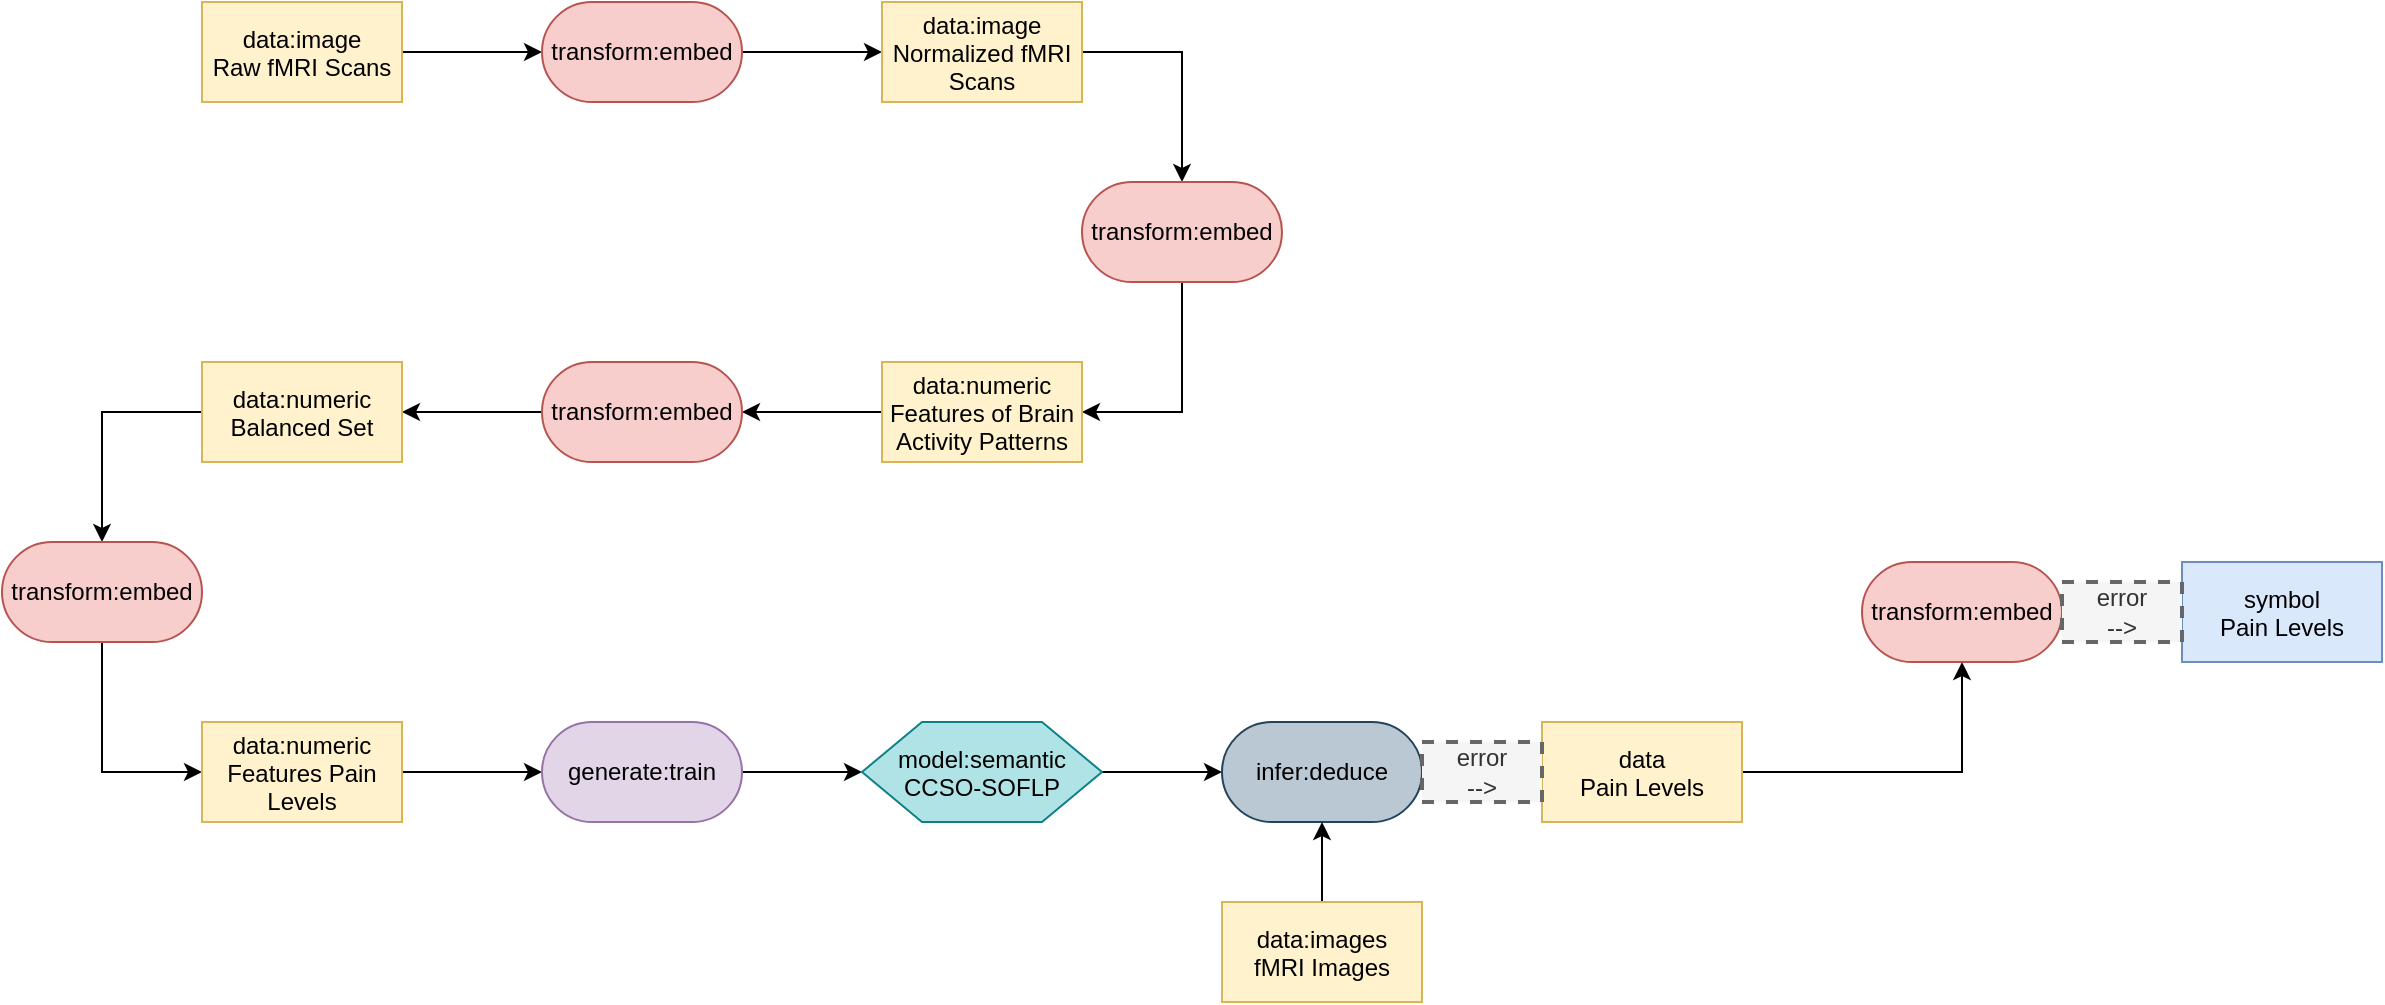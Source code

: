 <mxfile version="27.1.6" pages="2">
  <diagram name="Page-1" id="CsaCU7l57D1G4LR3KXsI">
    <mxGraphModel dx="1572" dy="942" grid="1" gridSize="10" guides="1" tooltips="1" connect="1" arrows="1" fold="1" page="1" pageScale="1" pageWidth="3300" pageHeight="4681" math="0" shadow="0">
      <root>
        <mxCell id="0" />
        <mxCell id="1" parent="0" />
        <mxCell id="HTi8NTZAB4kmOLBcCDnO-36" style="edgeStyle=orthogonalEdgeStyle;rounded=0;orthogonalLoop=1;jettySize=auto;html=1;entryX=0;entryY=0.5;entryDx=0;entryDy=0;" parent="1" source="HTi8NTZAB4kmOLBcCDnO-1" target="HTi8NTZAB4kmOLBcCDnO-2" edge="1">
          <mxGeometry relative="1" as="geometry" />
        </mxCell>
        <mxCell id="HTi8NTZAB4kmOLBcCDnO-1" value="data:image&#xa;Raw fMRI Scans" style="rectangle;fillColor=#fff2cc;strokeColor=#d6b656;" parent="1" name="data" vertex="1">
          <mxGeometry x="250" y="320" width="100" height="50" as="geometry" />
        </mxCell>
        <mxCell id="HTi8NTZAB4kmOLBcCDnO-5" style="edgeStyle=orthogonalEdgeStyle;rounded=0;orthogonalLoop=1;jettySize=auto;html=1;entryX=0;entryY=0.5;entryDx=0;entryDy=0;" parent="1" source="HTi8NTZAB4kmOLBcCDnO-2" target="HTi8NTZAB4kmOLBcCDnO-3" edge="1">
          <mxGeometry relative="1" as="geometry" />
        </mxCell>
        <mxCell id="HTi8NTZAB4kmOLBcCDnO-2" value="transform:embed" style="rounded=1;whiteSpace=wrap;html=1;arcSize=50;fillColor=#f8cecc;strokeColor=#b85450;" parent="1" name="transform" vertex="1">
          <mxGeometry x="420" y="320" width="100" height="50" as="geometry" />
        </mxCell>
        <mxCell id="HTi8NTZAB4kmOLBcCDnO-39" style="edgeStyle=orthogonalEdgeStyle;rounded=0;orthogonalLoop=1;jettySize=auto;html=1;exitX=1;exitY=0.5;exitDx=0;exitDy=0;entryX=0.5;entryY=0;entryDx=0;entryDy=0;fontFamily=Helvetica;fontSize=12;fontColor=#333333;horizontal=1;" parent="1" source="HTi8NTZAB4kmOLBcCDnO-3" target="HTi8NTZAB4kmOLBcCDnO-6" edge="1">
          <mxGeometry relative="1" as="geometry" />
        </mxCell>
        <mxCell id="HTi8NTZAB4kmOLBcCDnO-3" value="data:image&#xa;Normalized fMRI&#xa;Scans" style="rectangle;fillColor=#fff2cc;strokeColor=#d6b656;" parent="1" name="data" vertex="1">
          <mxGeometry x="590" y="320" width="100" height="50" as="geometry" />
        </mxCell>
        <mxCell id="HTi8NTZAB4kmOLBcCDnO-10" style="edgeStyle=orthogonalEdgeStyle;rounded=0;orthogonalLoop=1;jettySize=auto;html=1;exitX=0.5;exitY=1;exitDx=0;exitDy=0;entryX=1;entryY=0.5;entryDx=0;entryDy=0;" parent="1" source="HTi8NTZAB4kmOLBcCDnO-6" target="HTi8NTZAB4kmOLBcCDnO-9" edge="1">
          <mxGeometry relative="1" as="geometry" />
        </mxCell>
        <mxCell id="HTi8NTZAB4kmOLBcCDnO-6" value="transform:embed" style="rounded=1;whiteSpace=wrap;html=1;arcSize=50;fillColor=#f8cecc;strokeColor=#b85450;" parent="1" name="transform" vertex="1">
          <mxGeometry x="690" y="410" width="100" height="50" as="geometry" />
        </mxCell>
        <mxCell id="HTi8NTZAB4kmOLBcCDnO-12" style="edgeStyle=orthogonalEdgeStyle;rounded=0;orthogonalLoop=1;jettySize=auto;html=1;exitX=0;exitY=0.5;exitDx=0;exitDy=0;entryX=1;entryY=0.5;entryDx=0;entryDy=0;" parent="1" source="HTi8NTZAB4kmOLBcCDnO-9" target="HTi8NTZAB4kmOLBcCDnO-11" edge="1">
          <mxGeometry relative="1" as="geometry" />
        </mxCell>
        <mxCell id="HTi8NTZAB4kmOLBcCDnO-9" value="data:numeric&#xa;Features of Brain&#xa;Activity Patterns" style="rectangle;fillColor=#fff2cc;strokeColor=#d6b656;" parent="1" name="data" vertex="1">
          <mxGeometry x="590" y="500" width="100" height="50" as="geometry" />
        </mxCell>
        <mxCell id="HTi8NTZAB4kmOLBcCDnO-14" style="edgeStyle=orthogonalEdgeStyle;rounded=0;orthogonalLoop=1;jettySize=auto;html=1;entryX=1;entryY=0.5;entryDx=0;entryDy=0;" parent="1" source="HTi8NTZAB4kmOLBcCDnO-11" target="HTi8NTZAB4kmOLBcCDnO-13" edge="1">
          <mxGeometry relative="1" as="geometry" />
        </mxCell>
        <mxCell id="HTi8NTZAB4kmOLBcCDnO-11" value="transform:embed" style="rounded=1;whiteSpace=wrap;html=1;arcSize=50;fillColor=#f8cecc;strokeColor=#b85450;" parent="1" name="transform" vertex="1">
          <mxGeometry x="420" y="500" width="100" height="50" as="geometry" />
        </mxCell>
        <mxCell id="HTi8NTZAB4kmOLBcCDnO-16" style="edgeStyle=orthogonalEdgeStyle;rounded=0;orthogonalLoop=1;jettySize=auto;html=1;exitX=0;exitY=0.5;exitDx=0;exitDy=0;entryX=0.5;entryY=0;entryDx=0;entryDy=0;" parent="1" source="HTi8NTZAB4kmOLBcCDnO-13" target="HTi8NTZAB4kmOLBcCDnO-15" edge="1">
          <mxGeometry relative="1" as="geometry" />
        </mxCell>
        <mxCell id="HTi8NTZAB4kmOLBcCDnO-13" value="data:numeric&#xa;Balanced Set" style="rectangle;fillColor=#fff2cc;strokeColor=#d6b656;" parent="1" name="data" vertex="1">
          <mxGeometry x="250" y="500" width="100" height="50" as="geometry" />
        </mxCell>
        <mxCell id="HTi8NTZAB4kmOLBcCDnO-18" style="edgeStyle=orthogonalEdgeStyle;rounded=0;orthogonalLoop=1;jettySize=auto;html=1;exitX=0.5;exitY=1;exitDx=0;exitDy=0;entryX=0;entryY=0.5;entryDx=0;entryDy=0;" parent="1" source="HTi8NTZAB4kmOLBcCDnO-15" target="HTi8NTZAB4kmOLBcCDnO-17" edge="1">
          <mxGeometry relative="1" as="geometry" />
        </mxCell>
        <mxCell id="HTi8NTZAB4kmOLBcCDnO-15" value="transform:embed" style="rounded=1;whiteSpace=wrap;html=1;arcSize=50;fillColor=#f8cecc;strokeColor=#b85450;" parent="1" name="transform" vertex="1">
          <mxGeometry x="150" y="590" width="100" height="50" as="geometry" />
        </mxCell>
        <mxCell id="HTi8NTZAB4kmOLBcCDnO-20" style="edgeStyle=orthogonalEdgeStyle;rounded=0;orthogonalLoop=1;jettySize=auto;html=1;entryX=0;entryY=0.5;entryDx=0;entryDy=0;" parent="1" source="HTi8NTZAB4kmOLBcCDnO-17" target="HTi8NTZAB4kmOLBcCDnO-19" edge="1">
          <mxGeometry relative="1" as="geometry" />
        </mxCell>
        <mxCell id="HTi8NTZAB4kmOLBcCDnO-17" value="data:numeric&#xa;Features Pain&#xa;Levels" style="rectangle;fillColor=#fff2cc;strokeColor=#d6b656;" parent="1" name="data" vertex="1">
          <mxGeometry x="250" y="680" width="100" height="50" as="geometry" />
        </mxCell>
        <mxCell id="HTi8NTZAB4kmOLBcCDnO-22" style="edgeStyle=orthogonalEdgeStyle;rounded=0;orthogonalLoop=1;jettySize=auto;html=1;exitX=1;exitY=0.5;exitDx=0;exitDy=0;entryX=0;entryY=0.5;entryDx=0;entryDy=0;" parent="1" source="HTi8NTZAB4kmOLBcCDnO-19" target="HTi8NTZAB4kmOLBcCDnO-21" edge="1">
          <mxGeometry relative="1" as="geometry" />
        </mxCell>
        <mxCell id="HTi8NTZAB4kmOLBcCDnO-19" value="generate:train" style="rounded=1;whiteSpace=wrap;html=1;arcSize=50;fillColor=#e1d5e7;strokeColor=#9673a6;" parent="1" name="generate:train" vertex="1">
          <mxGeometry x="420" y="680" width="100" height="50" as="geometry" />
        </mxCell>
        <mxCell id="HTi8NTZAB4kmOLBcCDnO-24" style="edgeStyle=orthogonalEdgeStyle;rounded=0;orthogonalLoop=1;jettySize=auto;html=1;exitX=1;exitY=0.5;exitDx=0;exitDy=0;entryX=0;entryY=0.5;entryDx=0;entryDy=0;" parent="1" source="HTi8NTZAB4kmOLBcCDnO-21" target="HTi8NTZAB4kmOLBcCDnO-23" edge="1">
          <mxGeometry relative="1" as="geometry" />
        </mxCell>
        <mxCell id="HTi8NTZAB4kmOLBcCDnO-21" value="model:semantic&#xa;CCSO-SOFLP" style="shape=hexagon;perimeter=hexagonPerimeter2;fillColor=#b0e3e6;strokeColor=#0e8088;" parent="1" name="model" vertex="1">
          <mxGeometry x="580" y="680" width="120" height="50" as="geometry" />
        </mxCell>
        <mxCell id="HTi8NTZAB4kmOLBcCDnO-23" value="infer:deduce" style="rounded=1;whiteSpace=wrap;html=1;arcSize=50;fillColor=#bac8d3;strokeColor=#23445d;" parent="1" name="infer:deduce" vertex="1">
          <mxGeometry x="760" y="680" width="100" height="50" as="geometry" />
        </mxCell>
        <mxCell id="HTi8NTZAB4kmOLBcCDnO-31" style="edgeStyle=orthogonalEdgeStyle;rounded=0;orthogonalLoop=1;jettySize=auto;html=1;entryX=0.5;entryY=1;entryDx=0;entryDy=0;" parent="1" source="HTi8NTZAB4kmOLBcCDnO-25" target="HTi8NTZAB4kmOLBcCDnO-30" edge="1">
          <mxGeometry relative="1" as="geometry" />
        </mxCell>
        <mxCell id="HTi8NTZAB4kmOLBcCDnO-25" value="data&#xa;Pain Levels" style="rectangle;fillColor=#fff2cc;strokeColor=#d6b656;" parent="1" name="data" vertex="1" tooltip="⚠️ Node not part of any valid pattern.">
          <mxGeometry x="920" y="680" width="100" height="50" as="geometry" />
        </mxCell>
        <mxCell id="HTi8NTZAB4kmOLBcCDnO-28" style="edgeStyle=orthogonalEdgeStyle;rounded=0;orthogonalLoop=1;jettySize=auto;html=1;exitX=0.5;exitY=0;exitDx=0;exitDy=0;entryX=0.5;entryY=1;entryDx=0;entryDy=0;" parent="1" source="HTi8NTZAB4kmOLBcCDnO-27" target="HTi8NTZAB4kmOLBcCDnO-23" edge="1">
          <mxGeometry relative="1" as="geometry" />
        </mxCell>
        <mxCell id="HTi8NTZAB4kmOLBcCDnO-27" value="data:images&#xa;fMRI Images" style="rectangle;fillColor=#fff2cc;strokeColor=#d6b656;" parent="1" name="data" vertex="1">
          <mxGeometry x="760" y="770" width="100" height="50" as="geometry" />
        </mxCell>
        <mxCell id="HTi8NTZAB4kmOLBcCDnO-30" value="transform:embed" style="rounded=1;whiteSpace=wrap;html=1;arcSize=50;fillColor=#f8cecc;strokeColor=#b85450;" parent="1" name="transform" vertex="1" tooltip="⚠️ Node not part of any valid pattern.">
          <mxGeometry x="1080" y="600" width="100" height="50" as="geometry" />
        </mxCell>
        <mxCell id="HTi8NTZAB4kmOLBcCDnO-32" value="symbol&#xa;Pain Levels" style="rectangle;fillColor=#dae8fc;strokeColor=#6c8ebf;" parent="1" name="symbol" vertex="1" tooltip="⚠️ Node not part of any valid pattern.">
          <mxGeometry x="1240" y="600" width="100" height="50" as="geometry" />
        </mxCell>
        <mxCell id="HTi8NTZAB4kmOLBcCDnO-46" value="&lt;div&gt;error&lt;/div&gt;--&amp;gt;" style="text;html=1;align=center;verticalAlign=middle;whiteSpace=wrap;rounded=0;dashed=1;fillColor=#f5f5f5;fontColor=#333333;strokeColor=#666666;strokeWidth=2;fontFamily=Helvetica;fontSize=12;horizontal=1;" parent="1" name="text" vertex="1">
          <mxGeometry x="860" y="690" width="60" height="30" as="geometry" />
        </mxCell>
        <mxCell id="fM1oW1QHbbRXDgLKECpT-2" value="&lt;div&gt;error&lt;/div&gt;&lt;div&gt;--&amp;gt;&lt;/div&gt;" style="text;html=1;align=center;verticalAlign=middle;whiteSpace=wrap;rounded=0;dashed=1;fillColor=#f5f5f5;fontColor=#333333;strokeColor=#666666;strokeWidth=2;fontFamily=Helvetica;fontSize=12;horizontal=1;" parent="1" name="text" vertex="1">
          <mxGeometry x="1180" y="610" width="60" height="30" as="geometry" />
        </mxCell>
      </root>
    </mxGraphModel>
  </diagram>
  <diagram name="Copy of Page-1" id="lrpOipH0Yhko7RT5fUM-">
    <mxGraphModel dx="1965" dy="1178" grid="1" gridSize="10" guides="1" tooltips="1" connect="1" arrows="1" fold="1" page="1" pageScale="1" pageWidth="3300" pageHeight="4681" math="0" shadow="0">
      <root>
        <mxCell id="4rnoqBLfBF95VHf1nh43-0" />
        <mxCell id="4rnoqBLfBF95VHf1nh43-1" parent="4rnoqBLfBF95VHf1nh43-0" />
        <mxCell id="4rnoqBLfBF95VHf1nh43-9" style="edgeStyle=orthogonalEdgeStyle;rounded=0;orthogonalLoop=1;jettySize=auto;html=1;entryX=0;entryY=0.5;entryDx=0;entryDy=0;" parent="4rnoqBLfBF95VHf1nh43-1" source="4rnoqBLfBF95VHf1nh43-10" target="4rnoqBLfBF95VHf1nh43-12" edge="1">
          <mxGeometry relative="1" as="geometry" />
        </mxCell>
        <mxCell id="4rnoqBLfBF95VHf1nh43-10" value="data:image&#xa;Raw fMRI Scans" style="rectangle;fillColor=#fff2cc;strokeColor=#d6b656;" parent="4rnoqBLfBF95VHf1nh43-1" name="data" vertex="1">
          <mxGeometry x="250" y="320" width="100" height="50" as="geometry" />
        </mxCell>
        <mxCell id="4rnoqBLfBF95VHf1nh43-11" style="edgeStyle=orthogonalEdgeStyle;rounded=0;orthogonalLoop=1;jettySize=auto;html=1;entryX=0;entryY=0.5;entryDx=0;entryDy=0;" parent="4rnoqBLfBF95VHf1nh43-1" source="4rnoqBLfBF95VHf1nh43-12" target="4rnoqBLfBF95VHf1nh43-14" edge="1">
          <mxGeometry relative="1" as="geometry" />
        </mxCell>
        <mxCell id="4rnoqBLfBF95VHf1nh43-12" value="transform:embed" style="rounded=1;whiteSpace=wrap;html=1;arcSize=50;fillColor=#f8cecc;strokeColor=#b85450;" parent="4rnoqBLfBF95VHf1nh43-1" name="transform" vertex="1">
          <mxGeometry x="420" y="320" width="100" height="50" as="geometry" />
        </mxCell>
        <mxCell id="4rnoqBLfBF95VHf1nh43-13" style="edgeStyle=orthogonalEdgeStyle;rounded=0;orthogonalLoop=1;jettySize=auto;html=1;exitX=1;exitY=0.5;exitDx=0;exitDy=0;entryX=0.5;entryY=0;entryDx=0;entryDy=0;fontFamily=Helvetica;fontSize=12;fontColor=#333333;horizontal=1;" parent="4rnoqBLfBF95VHf1nh43-1" source="4rnoqBLfBF95VHf1nh43-14" target="4rnoqBLfBF95VHf1nh43-16" edge="1">
          <mxGeometry relative="1" as="geometry" />
        </mxCell>
        <mxCell id="4rnoqBLfBF95VHf1nh43-14" value="data:image&#xa;Normalized fMRI&#xa;Scans" style="rectangle;fillColor=#fff2cc;strokeColor=#d6b656;" parent="4rnoqBLfBF95VHf1nh43-1" name="data" vertex="1">
          <mxGeometry x="590" y="320" width="100" height="50" as="geometry" />
        </mxCell>
        <mxCell id="4rnoqBLfBF95VHf1nh43-15" style="edgeStyle=orthogonalEdgeStyle;rounded=0;orthogonalLoop=1;jettySize=auto;html=1;exitX=0.5;exitY=1;exitDx=0;exitDy=0;entryX=1;entryY=0.5;entryDx=0;entryDy=0;" parent="4rnoqBLfBF95VHf1nh43-1" source="4rnoqBLfBF95VHf1nh43-16" target="4rnoqBLfBF95VHf1nh43-18" edge="1">
          <mxGeometry relative="1" as="geometry" />
        </mxCell>
        <mxCell id="4rnoqBLfBF95VHf1nh43-16" value="transform:embed" style="rounded=1;whiteSpace=wrap;html=1;arcSize=50;fillColor=#f8cecc;strokeColor=#b85450;" parent="4rnoqBLfBF95VHf1nh43-1" name="transform" vertex="1">
          <mxGeometry x="690" y="410" width="100" height="50" as="geometry" />
        </mxCell>
        <mxCell id="4rnoqBLfBF95VHf1nh43-17" style="edgeStyle=orthogonalEdgeStyle;rounded=0;orthogonalLoop=1;jettySize=auto;html=1;exitX=0;exitY=0.5;exitDx=0;exitDy=0;entryX=1;entryY=0.5;entryDx=0;entryDy=0;" parent="4rnoqBLfBF95VHf1nh43-1" source="4rnoqBLfBF95VHf1nh43-18" target="4rnoqBLfBF95VHf1nh43-20" edge="1">
          <mxGeometry relative="1" as="geometry" />
        </mxCell>
        <mxCell id="4rnoqBLfBF95VHf1nh43-18" value="data:numeric&#xa;Features of Brain&#xa;Activity Patterns" style="rectangle;fillColor=#fff2cc;strokeColor=#d6b656;" parent="4rnoqBLfBF95VHf1nh43-1" name="data" vertex="1">
          <mxGeometry x="590" y="500" width="100" height="50" as="geometry" />
        </mxCell>
        <mxCell id="4rnoqBLfBF95VHf1nh43-19" style="edgeStyle=orthogonalEdgeStyle;rounded=0;orthogonalLoop=1;jettySize=auto;html=1;entryX=1;entryY=0.5;entryDx=0;entryDy=0;" parent="4rnoqBLfBF95VHf1nh43-1" source="4rnoqBLfBF95VHf1nh43-20" target="4rnoqBLfBF95VHf1nh43-22" edge="1">
          <mxGeometry relative="1" as="geometry" />
        </mxCell>
        <mxCell id="4rnoqBLfBF95VHf1nh43-20" value="transform:embed" style="rounded=1;whiteSpace=wrap;html=1;arcSize=50;fillColor=#f8cecc;strokeColor=#b85450;" parent="4rnoqBLfBF95VHf1nh43-1" name="transform" vertex="1">
          <mxGeometry x="420" y="500" width="100" height="50" as="geometry" />
        </mxCell>
        <mxCell id="4rnoqBLfBF95VHf1nh43-21" style="edgeStyle=orthogonalEdgeStyle;rounded=0;orthogonalLoop=1;jettySize=auto;html=1;exitX=0;exitY=0.5;exitDx=0;exitDy=0;entryX=0.5;entryY=0;entryDx=0;entryDy=0;" parent="4rnoqBLfBF95VHf1nh43-1" source="4rnoqBLfBF95VHf1nh43-22" target="4rnoqBLfBF95VHf1nh43-24" edge="1">
          <mxGeometry relative="1" as="geometry" />
        </mxCell>
        <mxCell id="4rnoqBLfBF95VHf1nh43-22" value="data:numeric&#xa;Balanced Set" style="rectangle;fillColor=#fff2cc;strokeColor=#d6b656;" parent="4rnoqBLfBF95VHf1nh43-1" name="data" vertex="1">
          <mxGeometry x="250" y="500" width="100" height="50" as="geometry" />
        </mxCell>
        <mxCell id="4rnoqBLfBF95VHf1nh43-23" style="edgeStyle=orthogonalEdgeStyle;rounded=0;orthogonalLoop=1;jettySize=auto;html=1;exitX=0.5;exitY=1;exitDx=0;exitDy=0;entryX=0;entryY=0.5;entryDx=0;entryDy=0;" parent="4rnoqBLfBF95VHf1nh43-1" source="4rnoqBLfBF95VHf1nh43-24" target="4rnoqBLfBF95VHf1nh43-26" edge="1">
          <mxGeometry relative="1" as="geometry" />
        </mxCell>
        <mxCell id="4rnoqBLfBF95VHf1nh43-24" value="transform:embed" style="rounded=1;whiteSpace=wrap;html=1;arcSize=50;fillColor=#f8cecc;strokeColor=#b85450;" parent="4rnoqBLfBF95VHf1nh43-1" name="transform" vertex="1">
          <mxGeometry x="150" y="590" width="100" height="50" as="geometry" />
        </mxCell>
        <mxCell id="4rnoqBLfBF95VHf1nh43-25" style="edgeStyle=orthogonalEdgeStyle;rounded=0;orthogonalLoop=1;jettySize=auto;html=1;entryX=0;entryY=0.5;entryDx=0;entryDy=0;" parent="4rnoqBLfBF95VHf1nh43-1" source="4rnoqBLfBF95VHf1nh43-26" target="4rnoqBLfBF95VHf1nh43-28" edge="1">
          <mxGeometry relative="1" as="geometry" />
        </mxCell>
        <mxCell id="4rnoqBLfBF95VHf1nh43-26" value="data:numeric&#xa;Features Pain&#xa;Levels" style="rectangle;fillColor=#fff2cc;strokeColor=#d6b656;" parent="4rnoqBLfBF95VHf1nh43-1" name="data" vertex="1">
          <mxGeometry x="250" y="680" width="100" height="50" as="geometry" />
        </mxCell>
        <mxCell id="4rnoqBLfBF95VHf1nh43-27" style="edgeStyle=orthogonalEdgeStyle;rounded=0;orthogonalLoop=1;jettySize=auto;html=1;exitX=1;exitY=0.5;exitDx=0;exitDy=0;entryX=0;entryY=0.5;entryDx=0;entryDy=0;" parent="4rnoqBLfBF95VHf1nh43-1" source="4rnoqBLfBF95VHf1nh43-28" target="4rnoqBLfBF95VHf1nh43-30" edge="1">
          <mxGeometry relative="1" as="geometry" />
        </mxCell>
        <mxCell id="4rnoqBLfBF95VHf1nh43-28" value="generate:train" style="rounded=1;whiteSpace=wrap;html=1;arcSize=50;fillColor=#e1d5e7;strokeColor=#9673a6;" parent="4rnoqBLfBF95VHf1nh43-1" name="generate:train" vertex="1">
          <mxGeometry x="420" y="680" width="100" height="50" as="geometry" />
        </mxCell>
        <mxCell id="4rnoqBLfBF95VHf1nh43-29" style="edgeStyle=orthogonalEdgeStyle;rounded=0;orthogonalLoop=1;jettySize=auto;html=1;exitX=1;exitY=0.5;exitDx=0;exitDy=0;entryX=0;entryY=0.5;entryDx=0;entryDy=0;" parent="4rnoqBLfBF95VHf1nh43-1" source="4rnoqBLfBF95VHf1nh43-30" target="4rnoqBLfBF95VHf1nh43-31" edge="1">
          <mxGeometry relative="1" as="geometry" />
        </mxCell>
        <mxCell id="4rnoqBLfBF95VHf1nh43-30" value="model:semantic&#xa;CCSO-SOFLP" style="shape=hexagon;perimeter=hexagonPerimeter2;fillColor=#b0e3e6;strokeColor=#0e8088;" parent="4rnoqBLfBF95VHf1nh43-1" name="model" vertex="1">
          <mxGeometry x="580" y="680" width="120" height="50" as="geometry" />
        </mxCell>
        <mxCell id="H5ZNApfr9NK0vJG1CjWk-0" style="edgeStyle=orthogonalEdgeStyle;rounded=0;orthogonalLoop=1;jettySize=auto;html=1;exitX=1;exitY=0.5;exitDx=0;exitDy=0;entryX=0;entryY=0.5;entryDx=0;entryDy=0;" parent="4rnoqBLfBF95VHf1nh43-1" source="4rnoqBLfBF95VHf1nh43-31" target="4rnoqBLfBF95VHf1nh43-33" edge="1">
          <mxGeometry relative="1" as="geometry" />
        </mxCell>
        <mxCell id="4rnoqBLfBF95VHf1nh43-31" value="infer:deduce" style="rounded=1;whiteSpace=wrap;html=1;arcSize=50;fillColor=#bac8d3;strokeColor=#23445d;" parent="4rnoqBLfBF95VHf1nh43-1" name="infer:deduce" vertex="1" tooltip="⚠️ Node not part of any valid pattern.">
          <mxGeometry x="760" y="680" width="100" height="50" as="geometry" />
        </mxCell>
        <mxCell id="4rnoqBLfBF95VHf1nh43-32" style="edgeStyle=orthogonalEdgeStyle;rounded=0;orthogonalLoop=1;jettySize=auto;html=1;entryX=0.5;entryY=1;entryDx=0;entryDy=0;" parent="4rnoqBLfBF95VHf1nh43-1" source="4rnoqBLfBF95VHf1nh43-33" target="4rnoqBLfBF95VHf1nh43-36" edge="1">
          <mxGeometry relative="1" as="geometry" />
        </mxCell>
        <mxCell id="4rnoqBLfBF95VHf1nh43-33" value="data&#xa;Pain Levels" style="rectangle;fillColor=#fff2cc;strokeColor=#d6b656;" parent="4rnoqBLfBF95VHf1nh43-1" name="data" vertex="1">
          <mxGeometry x="920" y="680" width="100" height="50" as="geometry" />
        </mxCell>
        <mxCell id="4rnoqBLfBF95VHf1nh43-34" style="edgeStyle=orthogonalEdgeStyle;rounded=0;orthogonalLoop=1;jettySize=auto;html=1;exitX=0.5;exitY=0;exitDx=0;exitDy=0;entryX=0.5;entryY=1;entryDx=0;entryDy=0;" parent="4rnoqBLfBF95VHf1nh43-1" source="4rnoqBLfBF95VHf1nh43-35" target="4rnoqBLfBF95VHf1nh43-31" edge="1">
          <mxGeometry relative="1" as="geometry" />
        </mxCell>
        <mxCell id="4rnoqBLfBF95VHf1nh43-35" value="data:images&#xa;fMRI Images" style="rectangle;fillColor=#fff2cc;strokeColor=#d6b656;" parent="4rnoqBLfBF95VHf1nh43-1" name="data" vertex="1" tooltip="⚠️ Node not part of any valid pattern.">
          <mxGeometry x="760" y="770" width="100" height="50" as="geometry" />
        </mxCell>
        <mxCell id="H5ZNApfr9NK0vJG1CjWk-1" style="edgeStyle=orthogonalEdgeStyle;rounded=0;orthogonalLoop=1;jettySize=auto;html=1;exitX=1;exitY=0.5;exitDx=0;exitDy=0;entryX=0;entryY=0.5;entryDx=0;entryDy=0;" parent="4rnoqBLfBF95VHf1nh43-1" source="4rnoqBLfBF95VHf1nh43-36" target="4rnoqBLfBF95VHf1nh43-37" edge="1">
          <mxGeometry relative="1" as="geometry" />
        </mxCell>
        <mxCell id="4rnoqBLfBF95VHf1nh43-36" value="transform:embed" style="rounded=1;whiteSpace=wrap;html=1;arcSize=50;fillColor=#f8cecc;strokeColor=#b85450;" parent="4rnoqBLfBF95VHf1nh43-1" name="transform" vertex="1">
          <mxGeometry x="1080" y="600" width="100" height="50" as="geometry" />
        </mxCell>
        <mxCell id="4rnoqBLfBF95VHf1nh43-37" value="symbol&#xa;Pain Levels" style="rectangle;fillColor=#dae8fc;strokeColor=#6c8ebf;" parent="4rnoqBLfBF95VHf1nh43-1" name="symbol" vertex="1" tooltip="⚠️ Node not part of any valid pattern.">
          <mxGeometry x="1240" y="600" width="100" height="50" as="geometry" />
        </mxCell>
      </root>
    </mxGraphModel>
  </diagram>
</mxfile>
